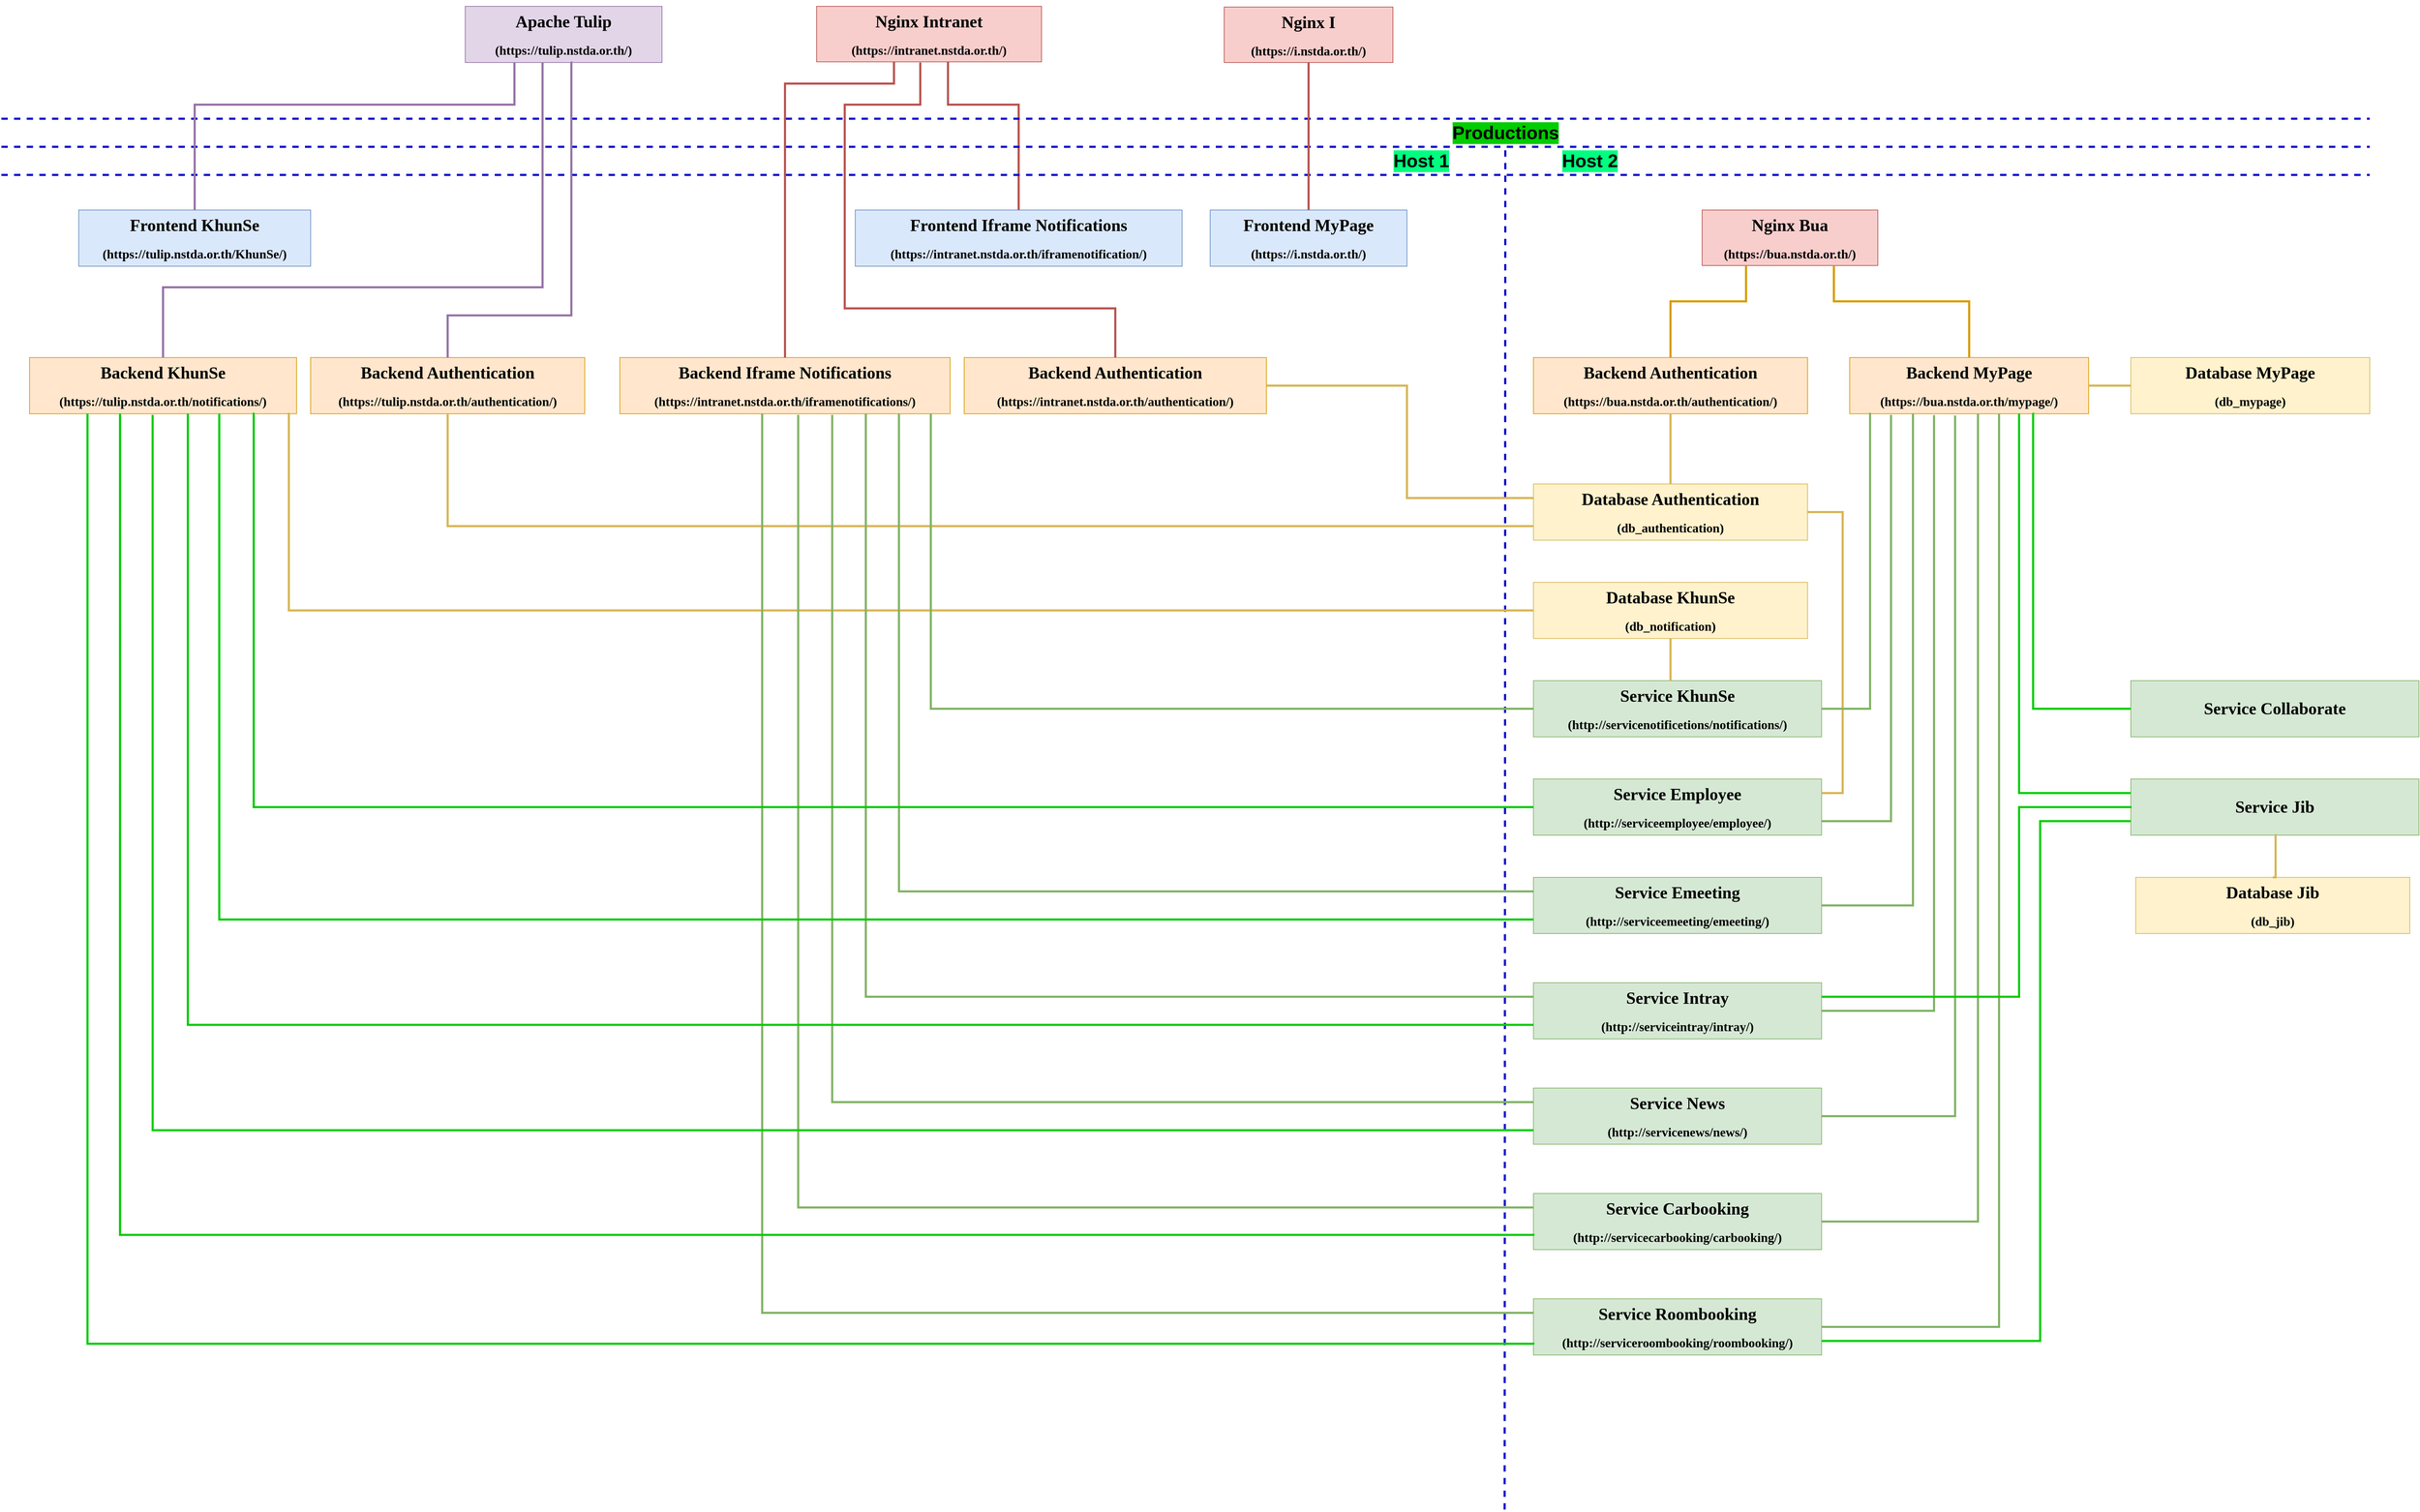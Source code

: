 <mxfile version="11.0.5" type="github"><diagram id="PuvWTiWuYBsvPE7_PsKm" name="Page-1"><mxGraphModel dx="5809" dy="1990" grid="1" gridSize="10" guides="1" tooltips="1" connect="1" arrows="1" fold="1" page="1" pageScale="1" pageWidth="827" pageHeight="1169" math="0" shadow="0"><root><mxCell id="0"/><mxCell id="1" parent="0"/><mxCell id="FU3L2KJ_LTW0EthmkaDW-1" value="&lt;h1&gt;&lt;font face=&quot;Tahoma&quot;&gt;Frontend Iframe Notifications&lt;/font&gt;&lt;/h1&gt;&lt;h2&gt;&lt;font face=&quot;Tahoma&quot;&gt;(https://intranet.nstda.or.th/iframenotification/)&lt;/font&gt;&lt;/h2&gt;" style="rounded=0;whiteSpace=wrap;html=1;fillColor=#dae8fc;strokeColor=#6c8ebf;" vertex="1" parent="1"><mxGeometry x="375" y="330" width="465" height="80" as="geometry"/></mxCell><mxCell id="FU3L2KJ_LTW0EthmkaDW-2" value="&lt;h1&gt;&lt;font face=&quot;Tahoma&quot;&gt;Frontend KhunSe&lt;/font&gt;&lt;/h1&gt;&lt;h2&gt;&lt;font face=&quot;Tahoma&quot;&gt;(https://tulip.nstda.or.th/KhunSe/)&lt;/font&gt;&lt;/h2&gt;" style="rounded=0;whiteSpace=wrap;html=1;fillColor=#dae8fc;strokeColor=#6c8ebf;" vertex="1" parent="1"><mxGeometry x="-730" y="330" width="330" height="80" as="geometry"/></mxCell><mxCell id="FU3L2KJ_LTW0EthmkaDW-3" value="&lt;h1&gt;&lt;font face=&quot;Tahoma&quot;&gt;Frontend MyPage&lt;/font&gt;&lt;/h1&gt;&lt;h2&gt;&lt;font face=&quot;Tahoma&quot;&gt;(https://i.nstda.or.th/)&lt;/font&gt;&lt;/h2&gt;" style="rounded=0;whiteSpace=wrap;html=1;fillColor=#dae8fc;strokeColor=#6c8ebf;" vertex="1" parent="1"><mxGeometry x="880" y="330" width="280" height="80" as="geometry"/></mxCell><mxCell id="FU3L2KJ_LTW0EthmkaDW-4" value="&lt;h1&gt;&lt;font face=&quot;Tahoma&quot;&gt;Backend KhunSe&lt;/font&gt;&lt;/h1&gt;&lt;h2&gt;&lt;font face=&quot;Tahoma&quot;&gt;(https://tulip.nstda.or.th/notifications/)&lt;/font&gt;&lt;/h2&gt;" style="rounded=0;whiteSpace=wrap;html=1;fillColor=#ffe6cc;strokeColor=#d79b00;" vertex="1" parent="1"><mxGeometry x="-800" y="540" width="380" height="80" as="geometry"/></mxCell><mxCell id="FU3L2KJ_LTW0EthmkaDW-5" style="edgeStyle=orthogonalEdgeStyle;rounded=0;orthogonalLoop=1;jettySize=auto;html=1;exitX=0.584;exitY=1;exitDx=0;exitDy=0;entryX=0.5;entryY=0;entryDx=0;entryDy=0;strokeColor=#b85450;strokeWidth=3;fontSize=26;endArrow=none;endFill=0;fillColor=#f8cecc;exitPerimeter=0;" edge="1" parent="1" source="FU3L2KJ_LTW0EthmkaDW-6" target="FU3L2KJ_LTW0EthmkaDW-1"><mxGeometry relative="1" as="geometry"><Array as="points"><mxPoint x="507" y="180"/><mxPoint x="608" y="180"/></Array></mxGeometry></mxCell><mxCell id="FU3L2KJ_LTW0EthmkaDW-6" value="&lt;h1&gt;&lt;font face=&quot;Tahoma&quot;&gt;Nginx Intranet&lt;/font&gt;&lt;/h1&gt;&lt;h2&gt;&lt;font face=&quot;Tahoma&quot;&gt;(https://intranet.nstda.or.th/)&lt;/font&gt;&lt;/h2&gt;" style="rounded=0;whiteSpace=wrap;html=1;fillColor=#f8cecc;strokeColor=#b85450;" vertex="1" parent="1"><mxGeometry x="320" y="40" width="320" height="79" as="geometry"/></mxCell><mxCell id="FU3L2KJ_LTW0EthmkaDW-7" value="&lt;h1&gt;&lt;font face=&quot;Tahoma&quot;&gt;Apache Tulip&lt;/font&gt;&lt;/h1&gt;&lt;h2&gt;&lt;font face=&quot;Tahoma&quot;&gt;(https://tulip.nstda.or.th/)&lt;/font&gt;&lt;/h2&gt;" style="rounded=0;whiteSpace=wrap;html=1;fillColor=#e1d5e7;strokeColor=#9673a6;" vertex="1" parent="1"><mxGeometry x="-180" y="40" width="280" height="80" as="geometry"/></mxCell><mxCell id="FU3L2KJ_LTW0EthmkaDW-8" value="&lt;h1&gt;&lt;font face=&quot;Tahoma&quot;&gt;Backend Authentication&lt;/font&gt;&lt;/h1&gt;&lt;h2&gt;&lt;font face=&quot;Tahoma&quot;&gt;(https://tulip.nstda.or.th/authentication/)&lt;/font&gt;&lt;/h2&gt;" style="rounded=0;whiteSpace=wrap;html=1;fillColor=#ffe6cc;strokeColor=#d79b00;" vertex="1" parent="1"><mxGeometry x="-400" y="540" width="390" height="80" as="geometry"/></mxCell><mxCell id="FU3L2KJ_LTW0EthmkaDW-9" value="" style="endArrow=none;dashed=1;html=1;strokeColor=#0000CC;strokeWidth=3;" edge="1" parent="1"><mxGeometry width="50" height="50" relative="1" as="geometry"><mxPoint x="-840" y="240" as="sourcePoint"/><mxPoint x="2530" y="240" as="targetPoint"/></mxGeometry></mxCell><mxCell id="FU3L2KJ_LTW0EthmkaDW-10" value="&lt;b style=&quot;font-size: 26px;&quot;&gt;&lt;font style=&quot;font-size: 26px;&quot;&gt;Host 1&lt;/font&gt;&lt;/b&gt;" style="text;html=1;resizable=0;points=[];align=center;verticalAlign=middle;labelBackgroundColor=#00FF80;fontSize=26;" vertex="1" connectable="0" parent="FU3L2KJ_LTW0EthmkaDW-9"><mxGeometry x="-0.139" y="-10" relative="1" as="geometry"><mxPoint x="569" y="10" as="offset"/></mxGeometry></mxCell><mxCell id="FU3L2KJ_LTW0EthmkaDW-11" value="&lt;h1&gt;&lt;font face=&quot;Tahoma&quot;&gt;Nginx I&lt;/font&gt;&lt;/h1&gt;&lt;h2&gt;&lt;font face=&quot;Tahoma&quot;&gt;(https://i.nstda.or.th/)&lt;/font&gt;&lt;/h2&gt;" style="rounded=0;whiteSpace=wrap;html=1;fillColor=#f8cecc;strokeColor=#b85450;" vertex="1" parent="1"><mxGeometry x="900" y="41" width="240" height="79" as="geometry"/></mxCell><mxCell id="FU3L2KJ_LTW0EthmkaDW-12" value="" style="endArrow=none;dashed=1;html=1;strokeColor=#0000CC;strokeWidth=3;" edge="1" parent="1"><mxGeometry width="50" height="50" relative="1" as="geometry"><mxPoint x="-840" y="280" as="sourcePoint"/><mxPoint x="2530" y="280" as="targetPoint"/></mxGeometry></mxCell><mxCell id="FU3L2KJ_LTW0EthmkaDW-13" value="" style="endArrow=none;dashed=1;html=1;strokeColor=#0000CC;strokeWidth=3;" edge="1" parent="1"><mxGeometry width="50" height="50" relative="1" as="geometry"><mxPoint x="1299.0" y="2180" as="sourcePoint"/><mxPoint x="1300" y="240" as="targetPoint"/></mxGeometry></mxCell><mxCell id="FU3L2KJ_LTW0EthmkaDW-14" value="&lt;h1&gt;&lt;font face=&quot;Tahoma&quot;&gt;Nginx Bua&lt;/font&gt;&lt;/h1&gt;&lt;h2&gt;&lt;font face=&quot;Tahoma&quot;&gt;(https://bua.nstda.or.th/)&lt;/font&gt;&lt;/h2&gt;" style="rounded=0;whiteSpace=wrap;html=1;fillColor=#f8cecc;strokeColor=#b85450;" vertex="1" parent="1"><mxGeometry x="1580" y="330" width="250" height="79" as="geometry"/></mxCell><mxCell id="FU3L2KJ_LTW0EthmkaDW-15" value="" style="endArrow=none;dashed=1;html=1;strokeColor=#0000CC;strokeWidth=3;" edge="1" parent="1"><mxGeometry width="50" height="50" relative="1" as="geometry"><mxPoint x="-840" y="200" as="sourcePoint"/><mxPoint x="2530" y="200" as="targetPoint"/></mxGeometry></mxCell><mxCell id="FU3L2KJ_LTW0EthmkaDW-16" value="&lt;b style=&quot;font-size: 26px&quot;&gt;&lt;font style=&quot;font-size: 26px&quot;&gt;Productions&lt;/font&gt;&lt;/b&gt;" style="text;html=1;resizable=0;points=[];align=center;verticalAlign=middle;labelBackgroundColor=#00CC00;fontSize=26;" vertex="1" connectable="0" parent="FU3L2KJ_LTW0EthmkaDW-15"><mxGeometry x="-0.139" y="-10" relative="1" as="geometry"><mxPoint x="689" y="10" as="offset"/></mxGeometry></mxCell><mxCell id="FU3L2KJ_LTW0EthmkaDW-17" value="&lt;b style=&quot;font-size: 26px&quot;&gt;&lt;font style=&quot;font-size: 26px&quot;&gt;Host 2&lt;/font&gt;&lt;/b&gt;" style="text;html=1;resizable=0;points=[];align=center;verticalAlign=middle;labelBackgroundColor=#00FF80;fontSize=26;" vertex="1" connectable="0" parent="1"><mxGeometry x="1436.048" y="249.195" as="geometry"><mxPoint x="-16" y="10.5" as="offset"/></mxGeometry></mxCell><mxCell id="FU3L2KJ_LTW0EthmkaDW-18" style="edgeStyle=orthogonalEdgeStyle;rounded=0;orthogonalLoop=1;jettySize=auto;html=1;exitX=0.25;exitY=1;exitDx=0;exitDy=0;entryX=0.5;entryY=0;entryDx=0;entryDy=0;strokeColor=#9673a6;strokeWidth=3;fontSize=26;endArrow=none;endFill=0;fillColor=#e1d5e7;" edge="1" parent="1" source="FU3L2KJ_LTW0EthmkaDW-7" target="FU3L2KJ_LTW0EthmkaDW-2"><mxGeometry relative="1" as="geometry"><mxPoint x="-233" y="100" as="sourcePoint"/><mxPoint x="-500" y="309" as="targetPoint"/><Array as="points"><mxPoint x="-110" y="180"/><mxPoint x="-565" y="180"/></Array></mxGeometry></mxCell><mxCell id="FU3L2KJ_LTW0EthmkaDW-19" style="edgeStyle=orthogonalEdgeStyle;rounded=0;orthogonalLoop=1;jettySize=auto;html=1;exitX=0.25;exitY=1;exitDx=0;exitDy=0;entryX=0.5;entryY=0;entryDx=0;entryDy=0;strokeColor=#9673a6;strokeWidth=3;fontSize=26;endArrow=none;endFill=0;fillColor=#e1d5e7;" edge="1" parent="1" target="FU3L2KJ_LTW0EthmkaDW-4"><mxGeometry relative="1" as="geometry"><mxPoint x="-70" y="120" as="sourcePoint"/><mxPoint x="-230" y="331" as="targetPoint"/><Array as="points"><mxPoint x="-70" y="440"/><mxPoint x="-610" y="440"/></Array></mxGeometry></mxCell><mxCell id="FU3L2KJ_LTW0EthmkaDW-20" style="edgeStyle=orthogonalEdgeStyle;rounded=0;orthogonalLoop=1;jettySize=auto;html=1;exitX=0.25;exitY=1;exitDx=0;exitDy=0;entryX=0.5;entryY=0;entryDx=0;entryDy=0;strokeColor=#9673a6;strokeWidth=3;fontSize=26;endArrow=none;endFill=0;fillColor=#e1d5e7;" edge="1" parent="1" target="FU3L2KJ_LTW0EthmkaDW-8"><mxGeometry relative="1" as="geometry"><mxPoint x="-30" y="120" as="sourcePoint"/><mxPoint x="-569" y="539" as="targetPoint"/><Array as="points"><mxPoint x="-29" y="480"/><mxPoint x="-205" y="480"/></Array></mxGeometry></mxCell><mxCell id="FU3L2KJ_LTW0EthmkaDW-21" value="&lt;h1&gt;&lt;font face=&quot;Tahoma&quot;&gt;Backend Iframe Notifications&lt;/font&gt;&lt;/h1&gt;&lt;h2&gt;&lt;font face=&quot;Tahoma&quot;&gt;(https://intranet.nstda.or.th/iframenotifications/)&lt;/font&gt;&lt;/h2&gt;" style="rounded=0;whiteSpace=wrap;html=1;fillColor=#ffe6cc;strokeColor=#d79b00;" vertex="1" parent="1"><mxGeometry x="40" y="540" width="470" height="80" as="geometry"/></mxCell><mxCell id="FU3L2KJ_LTW0EthmkaDW-22" value="&lt;h1&gt;&lt;font face=&quot;Tahoma&quot;&gt;Backend Authentication&lt;/font&gt;&lt;/h1&gt;&lt;h2&gt;&lt;font face=&quot;Tahoma&quot;&gt;(https://intranet.nstda.or.th/authentication/)&lt;/font&gt;&lt;/h2&gt;" style="rounded=0;whiteSpace=wrap;html=1;fillColor=#ffe6cc;strokeColor=#d79b00;" vertex="1" parent="1"><mxGeometry x="530" y="540" width="430" height="80" as="geometry"/></mxCell><mxCell id="FU3L2KJ_LTW0EthmkaDW-23" style="edgeStyle=orthogonalEdgeStyle;rounded=0;orthogonalLoop=1;jettySize=auto;html=1;entryX=0.5;entryY=0;entryDx=0;entryDy=0;strokeColor=#b85450;strokeWidth=3;fontSize=26;endArrow=none;endFill=0;fillColor=#f8cecc;" edge="1" parent="1" target="FU3L2KJ_LTW0EthmkaDW-22"><mxGeometry relative="1" as="geometry"><mxPoint x="467.5" y="120" as="sourcePoint"/><mxPoint x="618" y="340" as="targetPoint"/><Array as="points"><mxPoint x="468" y="180"/><mxPoint x="360" y="180"/><mxPoint x="360" y="470"/><mxPoint x="745" y="470"/></Array></mxGeometry></mxCell><mxCell id="FU3L2KJ_LTW0EthmkaDW-24" style="edgeStyle=orthogonalEdgeStyle;rounded=0;orthogonalLoop=1;jettySize=auto;html=1;exitX=0.344;exitY=1;exitDx=0;exitDy=0;entryX=0.5;entryY=0;entryDx=0;entryDy=0;strokeColor=#b85450;strokeWidth=3;fontSize=26;endArrow=none;endFill=0;fillColor=#f8cecc;exitPerimeter=0;" edge="1" parent="1" source="FU3L2KJ_LTW0EthmkaDW-6" target="FU3L2KJ_LTW0EthmkaDW-21"><mxGeometry relative="1" as="geometry"><mxPoint x="150" y="218" as="sourcePoint"/><mxPoint x="251" y="429" as="targetPoint"/><Array as="points"><mxPoint x="430" y="150"/><mxPoint x="275" y="150"/></Array></mxGeometry></mxCell><mxCell id="FU3L2KJ_LTW0EthmkaDW-25" style="edgeStyle=orthogonalEdgeStyle;rounded=0;orthogonalLoop=1;jettySize=auto;html=1;exitX=0.5;exitY=1;exitDx=0;exitDy=0;entryX=0.5;entryY=0;entryDx=0;entryDy=0;strokeColor=#b85450;strokeWidth=3;fontSize=26;endArrow=none;endFill=0;fillColor=#f8cecc;" edge="1" parent="1" source="FU3L2KJ_LTW0EthmkaDW-11" target="FU3L2KJ_LTW0EthmkaDW-3"><mxGeometry relative="1" as="geometry"><mxPoint x="517" y="129" as="sourcePoint"/><mxPoint x="618" y="340" as="targetPoint"/><Array as="points"><mxPoint x="1020" y="160"/><mxPoint x="1020" y="160"/></Array></mxGeometry></mxCell><mxCell id="FU3L2KJ_LTW0EthmkaDW-26" value="&lt;h1&gt;&lt;font face=&quot;Tahoma&quot;&gt;Backend Authentication&lt;/font&gt;&lt;/h1&gt;&lt;h2&gt;&lt;font face=&quot;Tahoma&quot;&gt;(https://bua.nstda.or.th/authentication/)&lt;/font&gt;&lt;/h2&gt;" style="rounded=0;whiteSpace=wrap;html=1;fillColor=#ffe6cc;strokeColor=#d79b00;" vertex="1" parent="1"><mxGeometry x="1340" y="540" width="390" height="80" as="geometry"/></mxCell><mxCell id="FU3L2KJ_LTW0EthmkaDW-27" style="edgeStyle=orthogonalEdgeStyle;rounded=0;orthogonalLoop=1;jettySize=auto;html=1;exitX=0.25;exitY=1;exitDx=0;exitDy=0;entryX=0.5;entryY=0;entryDx=0;entryDy=0;strokeColor=#d79b00;strokeWidth=3;fontSize=26;endArrow=none;endFill=0;fillColor=#ffe6cc;" edge="1" parent="1" source="FU3L2KJ_LTW0EthmkaDW-14" target="FU3L2KJ_LTW0EthmkaDW-26"><mxGeometry relative="1" as="geometry"><mxPoint x="517" y="129" as="sourcePoint"/><mxPoint x="618" y="340" as="targetPoint"/><Array as="points"><mxPoint x="1643" y="460"/><mxPoint x="1535" y="460"/></Array></mxGeometry></mxCell><mxCell id="FU3L2KJ_LTW0EthmkaDW-28" value="&lt;h1&gt;&lt;font face=&quot;Tahoma&quot;&gt;Backend MyPage&lt;/font&gt;&lt;/h1&gt;&lt;h2&gt;&lt;font face=&quot;Tahoma&quot;&gt;(https://bua.nstda.or.th/mypage/)&lt;/font&gt;&lt;/h2&gt;" style="rounded=0;whiteSpace=wrap;html=1;fillColor=#ffe6cc;strokeColor=#d79b00;" vertex="1" parent="1"><mxGeometry x="1790" y="540" width="340" height="80" as="geometry"/></mxCell><mxCell id="FU3L2KJ_LTW0EthmkaDW-29" style="edgeStyle=orthogonalEdgeStyle;rounded=0;orthogonalLoop=1;jettySize=auto;html=1;exitX=0.75;exitY=1;exitDx=0;exitDy=0;entryX=0.5;entryY=0;entryDx=0;entryDy=0;strokeColor=#d79b00;strokeWidth=3;fontSize=26;endArrow=none;endFill=0;fillColor=#ffe6cc;" edge="1" parent="1" source="FU3L2KJ_LTW0EthmkaDW-14" target="FU3L2KJ_LTW0EthmkaDW-28"><mxGeometry relative="1" as="geometry"><mxPoint x="1653" y="419" as="sourcePoint"/><mxPoint x="1545" y="550" as="targetPoint"/><Array as="points"><mxPoint x="1768" y="460"/><mxPoint x="1960" y="460"/></Array></mxGeometry></mxCell><mxCell id="FU3L2KJ_LTW0EthmkaDW-30" value="&lt;h1&gt;&lt;font face=&quot;Tahoma&quot;&gt;Database Authentication&lt;/font&gt;&lt;/h1&gt;&lt;div&gt;&lt;h2&gt;&lt;font face=&quot;Tahoma&quot;&gt;(db_authentication)&lt;/font&gt;&lt;/h2&gt;&lt;/div&gt;" style="rounded=0;whiteSpace=wrap;html=1;fillColor=#fff2cc;strokeColor=#d6b656;" vertex="1" parent="1"><mxGeometry x="1340" y="720" width="390" height="80" as="geometry"/></mxCell><mxCell id="FU3L2KJ_LTW0EthmkaDW-31" style="edgeStyle=orthogonalEdgeStyle;rounded=0;orthogonalLoop=1;jettySize=auto;html=1;exitX=0.5;exitY=1;exitDx=0;exitDy=0;entryX=0.5;entryY=0;entryDx=0;entryDy=0;strokeColor=#d6b656;strokeWidth=3;fontSize=26;endArrow=none;endFill=0;fillColor=#fff2cc;" edge="1" parent="1" source="FU3L2KJ_LTW0EthmkaDW-26" target="FU3L2KJ_LTW0EthmkaDW-30"><mxGeometry relative="1" as="geometry"><mxPoint x="1617.357" y="628.714" as="sourcePoint"/><mxPoint x="1510.214" y="760.143" as="targetPoint"/><Array as="points"><mxPoint x="1535" y="700"/><mxPoint x="1535" y="700"/></Array></mxGeometry></mxCell><mxCell id="FU3L2KJ_LTW0EthmkaDW-32" style="edgeStyle=orthogonalEdgeStyle;rounded=0;orthogonalLoop=1;jettySize=auto;html=1;exitX=1;exitY=0.5;exitDx=0;exitDy=0;entryX=0;entryY=0.25;entryDx=0;entryDy=0;strokeColor=#d6b656;strokeWidth=3;fontSize=26;endArrow=none;endFill=0;fillColor=#fff2cc;" edge="1" parent="1" source="FU3L2KJ_LTW0EthmkaDW-22" target="FU3L2KJ_LTW0EthmkaDW-30"><mxGeometry relative="1" as="geometry"><mxPoint x="1544.714" y="630.143" as="sourcePoint"/><mxPoint x="1544.714" y="730.143" as="targetPoint"/><Array as="points"><mxPoint x="1160" y="580"/><mxPoint x="1160" y="740"/></Array></mxGeometry></mxCell><mxCell id="FU3L2KJ_LTW0EthmkaDW-33" style="edgeStyle=orthogonalEdgeStyle;rounded=0;orthogonalLoop=1;jettySize=auto;html=1;exitX=0.5;exitY=1;exitDx=0;exitDy=0;entryX=0;entryY=0.75;entryDx=0;entryDy=0;strokeColor=#d6b656;strokeWidth=3;fontSize=26;endArrow=none;endFill=0;fillColor=#fff2cc;" edge="1" parent="1" source="FU3L2KJ_LTW0EthmkaDW-8" target="FU3L2KJ_LTW0EthmkaDW-30"><mxGeometry relative="1" as="geometry"><mxPoint x="899.929" y="650.143" as="sourcePoint"/><mxPoint x="1279.929" y="810.143" as="targetPoint"/><Array as="points"><mxPoint x="-205" y="780"/></Array></mxGeometry></mxCell><mxCell id="FU3L2KJ_LTW0EthmkaDW-34" value="&lt;h1&gt;&lt;font face=&quot;Tahoma&quot;&gt;Database KhunSe&lt;/font&gt;&lt;/h1&gt;&lt;div&gt;&lt;h2&gt;&lt;font face=&quot;Tahoma&quot;&gt;(db_notification)&lt;/font&gt;&lt;/h2&gt;&lt;/div&gt;" style="rounded=0;whiteSpace=wrap;html=1;fillColor=#fff2cc;strokeColor=#d6b656;" vertex="1" parent="1"><mxGeometry x="1340" y="860" width="390" height="80" as="geometry"/></mxCell><mxCell id="FU3L2KJ_LTW0EthmkaDW-35" value="&lt;h1&gt;&lt;font face=&quot;Tahoma&quot;&gt;Database MyPage&lt;/font&gt;&lt;/h1&gt;&lt;div&gt;&lt;h2&gt;&lt;font face=&quot;Tahoma&quot;&gt;(db_mypage)&lt;/font&gt;&lt;/h2&gt;&lt;/div&gt;" style="rounded=0;whiteSpace=wrap;html=1;fillColor=#fff2cc;strokeColor=#d6b656;" vertex="1" parent="1"><mxGeometry x="2190" y="540" width="340" height="80" as="geometry"/></mxCell><mxCell id="FU3L2KJ_LTW0EthmkaDW-36" style="edgeStyle=orthogonalEdgeStyle;rounded=0;orthogonalLoop=1;jettySize=auto;html=1;strokeColor=#d6b656;strokeWidth=3;fontSize=26;endArrow=none;endFill=0;fillColor=#fff2cc;entryX=0;entryY=0.5;entryDx=0;entryDy=0;" edge="1" parent="1" target="FU3L2KJ_LTW0EthmkaDW-35"><mxGeometry relative="1" as="geometry"><mxPoint x="2130" y="580" as="sourcePoint"/><mxPoint x="1958" y="722" as="targetPoint"/><Array as="points"><mxPoint x="2160" y="580"/><mxPoint x="2160" y="580"/></Array></mxGeometry></mxCell><mxCell id="FU3L2KJ_LTW0EthmkaDW-37" style="edgeStyle=orthogonalEdgeStyle;rounded=0;orthogonalLoop=1;jettySize=auto;html=1;entryX=0;entryY=0.5;entryDx=0;entryDy=0;strokeColor=#d6b656;strokeWidth=3;fontSize=26;endArrow=none;endFill=0;fillColor=#fff2cc;" edge="1" parent="1" target="FU3L2KJ_LTW0EthmkaDW-34"><mxGeometry relative="1" as="geometry"><mxPoint x="-430" y="620" as="sourcePoint"/><mxPoint x="1350.429" y="790.143" as="targetPoint"/><Array as="points"><mxPoint x="-431" y="900"/></Array></mxGeometry></mxCell><mxCell id="FU3L2KJ_LTW0EthmkaDW-38" value="&lt;h1&gt;&lt;font face=&quot;Tahoma&quot;&gt;Service KhunSe&lt;/font&gt;&lt;/h1&gt;&lt;h2&gt;&lt;font face=&quot;Tahoma&quot;&gt;(http://servicenotificetions/notifications/)&lt;/font&gt;&lt;/h2&gt;" style="rounded=0;whiteSpace=wrap;html=1;fillColor=#d5e8d4;strokeColor=#82b366;" vertex="1" parent="1"><mxGeometry x="1340" y="1000" width="410" height="80" as="geometry"/></mxCell><mxCell id="FU3L2KJ_LTW0EthmkaDW-39" style="edgeStyle=orthogonalEdgeStyle;rounded=0;orthogonalLoop=1;jettySize=auto;html=1;exitX=0.5;exitY=1;exitDx=0;exitDy=0;strokeColor=#d6b656;strokeWidth=3;fontSize=26;endArrow=none;endFill=0;fillColor=#fff2cc;" edge="1" parent="1" source="FU3L2KJ_LTW0EthmkaDW-34"><mxGeometry relative="1" as="geometry"><mxPoint x="1544.714" y="630.143" as="sourcePoint"/><mxPoint x="1535" y="1000" as="targetPoint"/><Array as="points"><mxPoint x="1535" y="990"/><mxPoint x="1535" y="990"/></Array></mxGeometry></mxCell><mxCell id="FU3L2KJ_LTW0EthmkaDW-40" value="&lt;h1&gt;&lt;font face=&quot;Tahoma&quot;&gt;Service Employee&lt;/font&gt;&lt;/h1&gt;&lt;h2&gt;&lt;font face=&quot;Tahoma&quot;&gt;(http://serviceemployee/employee/)&lt;/font&gt;&lt;/h2&gt;" style="rounded=0;whiteSpace=wrap;html=1;fillColor=#d5e8d4;strokeColor=#82b366;" vertex="1" parent="1"><mxGeometry x="1340" y="1140" width="410" height="80" as="geometry"/></mxCell><mxCell id="FU3L2KJ_LTW0EthmkaDW-41" style="edgeStyle=orthogonalEdgeStyle;rounded=0;orthogonalLoop=1;jettySize=auto;html=1;exitX=1;exitY=0.5;exitDx=0;exitDy=0;strokeColor=#d6b656;strokeWidth=3;fontSize=26;endArrow=none;endFill=0;fillColor=#fff2cc;entryX=1;entryY=0.25;entryDx=0;entryDy=0;" edge="1" parent="1" source="FU3L2KJ_LTW0EthmkaDW-30" target="FU3L2KJ_LTW0EthmkaDW-40"><mxGeometry relative="1" as="geometry"><mxPoint x="1544.714" y="950.143" as="sourcePoint"/><mxPoint x="1544.714" y="1010.143" as="targetPoint"/><Array as="points"><mxPoint x="1780" y="760"/><mxPoint x="1780" y="1160"/></Array></mxGeometry></mxCell><mxCell id="FU3L2KJ_LTW0EthmkaDW-42" value="&lt;h1&gt;&lt;font face=&quot;Tahoma&quot;&gt;Service Emeeting&lt;/font&gt;&lt;/h1&gt;&lt;h2&gt;&lt;font face=&quot;Tahoma&quot;&gt;(http://serviceemeeting/emeeting/)&lt;/font&gt;&lt;/h2&gt;" style="rounded=0;whiteSpace=wrap;html=1;fillColor=#d5e8d4;strokeColor=#82b366;" vertex="1" parent="1"><mxGeometry x="1340" y="1280" width="410" height="80" as="geometry"/></mxCell><mxCell id="FU3L2KJ_LTW0EthmkaDW-43" value="&lt;h1&gt;&lt;font face=&quot;Tahoma&quot;&gt;Service Intray&lt;/font&gt;&lt;/h1&gt;&lt;h2&gt;&lt;font face=&quot;Tahoma&quot;&gt;(http://serviceintray/intray/)&lt;/font&gt;&lt;/h2&gt;" style="rounded=0;whiteSpace=wrap;html=1;fillColor=#d5e8d4;strokeColor=#82b366;" vertex="1" parent="1"><mxGeometry x="1340" y="1430" width="410" height="80" as="geometry"/></mxCell><mxCell id="FU3L2KJ_LTW0EthmkaDW-44" value="&lt;h1&gt;&lt;font face=&quot;Tahoma&quot;&gt;Service News&lt;/font&gt;&lt;/h1&gt;&lt;h2&gt;&lt;font face=&quot;Tahoma&quot;&gt;(http://servicenews/news/)&lt;/font&gt;&lt;/h2&gt;" style="rounded=0;whiteSpace=wrap;html=1;fillColor=#d5e8d4;strokeColor=#82b366;" vertex="1" parent="1"><mxGeometry x="1340" y="1580" width="410" height="80" as="geometry"/></mxCell><mxCell id="FU3L2KJ_LTW0EthmkaDW-45" value="&lt;h1&gt;&lt;font face=&quot;Tahoma&quot;&gt;Service Carbooking&lt;/font&gt;&lt;/h1&gt;&lt;h2&gt;&lt;font face=&quot;Tahoma&quot;&gt;(http://servicecarbooking/carbooking/)&lt;/font&gt;&lt;/h2&gt;" style="rounded=0;whiteSpace=wrap;html=1;fillColor=#d5e8d4;strokeColor=#82b366;" vertex="1" parent="1"><mxGeometry x="1340" y="1730" width="410" height="80" as="geometry"/></mxCell><mxCell id="FU3L2KJ_LTW0EthmkaDW-46" value="&lt;h1&gt;&lt;font face=&quot;Tahoma&quot;&gt;Service Roombooking&lt;/font&gt;&lt;/h1&gt;&lt;h2&gt;&lt;font face=&quot;Tahoma&quot;&gt;(http://serviceroombooking/roombooking/)&lt;/font&gt;&lt;/h2&gt;" style="rounded=0;whiteSpace=wrap;html=1;fillColor=#d5e8d4;strokeColor=#82b366;" vertex="1" parent="1"><mxGeometry x="1340" y="1880" width="410" height="80" as="geometry"/></mxCell><mxCell id="FU3L2KJ_LTW0EthmkaDW-47" style="edgeStyle=orthogonalEdgeStyle;rounded=0;orthogonalLoop=1;jettySize=auto;html=1;strokeColor=#82b366;strokeWidth=3;fontSize=26;endArrow=none;endFill=0;fillColor=#d5e8d4;entryX=0;entryY=0.5;entryDx=0;entryDy=0;" edge="1" parent="1" target="FU3L2KJ_LTW0EthmkaDW-38"><mxGeometry relative="1" as="geometry"><mxPoint x="482.5" y="620" as="sourcePoint"/><mxPoint x="1340" y="1020" as="targetPoint"/><Array as="points"><mxPoint x="482" y="1040"/></Array></mxGeometry></mxCell><mxCell id="FU3L2KJ_LTW0EthmkaDW-48" style="edgeStyle=orthogonalEdgeStyle;rounded=0;orthogonalLoop=1;jettySize=auto;html=1;exitX=0.845;exitY=1;exitDx=0;exitDy=0;strokeColor=#82b366;strokeWidth=3;fontSize=26;endArrow=none;endFill=0;fillColor=#d5e8d4;entryX=0;entryY=0.25;entryDx=0;entryDy=0;exitPerimeter=0;" edge="1" parent="1" source="FU3L2KJ_LTW0EthmkaDW-21" target="FU3L2KJ_LTW0EthmkaDW-42"><mxGeometry relative="1" as="geometry"><mxPoint x="402" y="630" as="sourcePoint"/><mxPoint x="1350.333" y="1050" as="targetPoint"/><Array as="points"><mxPoint x="437" y="1300"/></Array></mxGeometry></mxCell><mxCell id="FU3L2KJ_LTW0EthmkaDW-49" style="edgeStyle=orthogonalEdgeStyle;rounded=0;orthogonalLoop=1;jettySize=auto;html=1;strokeColor=#82b366;strokeWidth=3;fontSize=26;endArrow=none;endFill=0;fillColor=#d5e8d4;entryX=0;entryY=0.25;entryDx=0;entryDy=0;" edge="1" parent="1" target="FU3L2KJ_LTW0EthmkaDW-43"><mxGeometry relative="1" as="geometry"><mxPoint x="390" y="620" as="sourcePoint"/><mxPoint x="1290" y="1420" as="targetPoint"/><Array as="points"><mxPoint x="390" y="1450"/></Array></mxGeometry></mxCell><mxCell id="FU3L2KJ_LTW0EthmkaDW-50" style="edgeStyle=orthogonalEdgeStyle;rounded=0;orthogonalLoop=1;jettySize=auto;html=1;strokeColor=#82b366;strokeWidth=3;fontSize=26;endArrow=none;endFill=0;fillColor=#d5e8d4;entryX=0;entryY=0.25;entryDx=0;entryDy=0;exitX=0.643;exitY=1.021;exitDx=0;exitDy=0;exitPerimeter=0;" edge="1" parent="1" source="FU3L2KJ_LTW0EthmkaDW-21" target="FU3L2KJ_LTW0EthmkaDW-44"><mxGeometry relative="1" as="geometry"><mxPoint x="290" y="650" as="sourcePoint"/><mxPoint x="1292.833" y="1480" as="targetPoint"/><Array as="points"><mxPoint x="342" y="1600"/></Array></mxGeometry></mxCell><mxCell id="FU3L2KJ_LTW0EthmkaDW-51" style="edgeStyle=orthogonalEdgeStyle;rounded=0;orthogonalLoop=1;jettySize=auto;html=1;strokeColor=#82b366;strokeWidth=3;fontSize=26;endArrow=none;endFill=0;fillColor=#d5e8d4;entryX=0;entryY=0.25;entryDx=0;entryDy=0;exitX=0.54;exitY=1.021;exitDx=0;exitDy=0;exitPerimeter=0;" edge="1" parent="1" source="FU3L2KJ_LTW0EthmkaDW-21" target="FU3L2KJ_LTW0EthmkaDW-45"><mxGeometry relative="1" as="geometry"><mxPoint x="294" y="660" as="sourcePoint"/><mxPoint x="1292.333" y="1738.5" as="targetPoint"/><Array as="points"><mxPoint x="294" y="1750"/></Array></mxGeometry></mxCell><mxCell id="FU3L2KJ_LTW0EthmkaDW-52" style="edgeStyle=orthogonalEdgeStyle;rounded=0;orthogonalLoop=1;jettySize=auto;html=1;strokeColor=#82b366;strokeWidth=3;fontSize=26;endArrow=none;endFill=0;fillColor=#d5e8d4;entryX=0;entryY=0.25;entryDx=0;entryDy=0;exitX=0.54;exitY=1.021;exitDx=0;exitDy=0;exitPerimeter=0;" edge="1" parent="1" target="FU3L2KJ_LTW0EthmkaDW-46"><mxGeometry relative="1" as="geometry"><mxPoint x="242.5" y="620" as="sourcePoint"/><mxPoint x="1288.833" y="1748.5" as="targetPoint"/><Array as="points"><mxPoint x="242" y="1900"/></Array></mxGeometry></mxCell><mxCell id="FU3L2KJ_LTW0EthmkaDW-53" style="edgeStyle=orthogonalEdgeStyle;rounded=0;orthogonalLoop=1;jettySize=auto;html=1;strokeColor=#00CC00;strokeWidth=3;fontSize=26;endArrow=none;endFill=0;fillColor=#d5e8d4;entryX=0;entryY=0.5;entryDx=0;entryDy=0;" edge="1" parent="1" target="FU3L2KJ_LTW0EthmkaDW-40"><mxGeometry relative="1" as="geometry"><mxPoint x="-480" y="620" as="sourcePoint"/><mxPoint x="1340" y="1070" as="targetPoint"/><Array as="points"><mxPoint x="-481" y="1180"/></Array></mxGeometry></mxCell><mxCell id="FU3L2KJ_LTW0EthmkaDW-54" style="edgeStyle=orthogonalEdgeStyle;rounded=0;orthogonalLoop=1;jettySize=auto;html=1;strokeColor=#00CC00;strokeWidth=3;fontSize=26;endArrow=none;endFill=0;fillColor=#d5e8d4;" edge="1" parent="1"><mxGeometry relative="1" as="geometry"><mxPoint x="-530" y="620" as="sourcePoint"/><mxPoint x="1340" y="1340" as="targetPoint"/><Array as="points"><mxPoint x="-530" y="1340"/></Array></mxGeometry></mxCell><mxCell id="FU3L2KJ_LTW0EthmkaDW-55" style="edgeStyle=orthogonalEdgeStyle;rounded=0;orthogonalLoop=1;jettySize=auto;html=1;strokeColor=#00CC00;strokeWidth=3;fontSize=26;endArrow=none;endFill=0;fillColor=#d5e8d4;exitX=0.593;exitY=1;exitDx=0;exitDy=0;exitPerimeter=0;" edge="1" parent="1" source="FU3L2KJ_LTW0EthmkaDW-4"><mxGeometry relative="1" as="geometry"><mxPoint x="-530.167" y="770" as="sourcePoint"/><mxPoint x="1340" y="1490" as="targetPoint"/><Array as="points"><mxPoint x="-575" y="1490"/></Array></mxGeometry></mxCell><mxCell id="FU3L2KJ_LTW0EthmkaDW-56" style="edgeStyle=orthogonalEdgeStyle;rounded=0;orthogonalLoop=1;jettySize=auto;html=1;strokeColor=#00CC00;strokeWidth=3;fontSize=26;endArrow=none;endFill=0;fillColor=#d5e8d4;exitX=0.461;exitY=1.021;exitDx=0;exitDy=0;exitPerimeter=0;" edge="1" parent="1" source="FU3L2KJ_LTW0EthmkaDW-4"><mxGeometry relative="1" as="geometry"><mxPoint x="-575.167" y="770" as="sourcePoint"/><mxPoint x="1340" y="1640" as="targetPoint"/><Array as="points"><mxPoint x="-625" y="1640"/></Array></mxGeometry></mxCell><mxCell id="FU3L2KJ_LTW0EthmkaDW-57" style="edgeStyle=orthogonalEdgeStyle;rounded=0;orthogonalLoop=1;jettySize=auto;html=1;strokeColor=#00CC00;strokeWidth=3;fontSize=26;endArrow=none;endFill=0;fillColor=#d5e8d4;exitX=0.339;exitY=1;exitDx=0;exitDy=0;exitPerimeter=0;" edge="1" parent="1" source="FU3L2KJ_LTW0EthmkaDW-4"><mxGeometry relative="1" as="geometry"><mxPoint x="-625.167" y="770.667" as="sourcePoint"/><mxPoint x="1340" y="1790" as="targetPoint"/><Array as="points"><mxPoint x="-671" y="1789"/></Array></mxGeometry></mxCell><mxCell id="FU3L2KJ_LTW0EthmkaDW-58" style="edgeStyle=orthogonalEdgeStyle;rounded=0;orthogonalLoop=1;jettySize=auto;html=1;strokeColor=#00CC00;strokeWidth=3;fontSize=26;endArrow=none;endFill=0;fillColor=#d5e8d4;" edge="1" parent="1"><mxGeometry relative="1" as="geometry"><mxPoint x="-717.5" y="620" as="sourcePoint"/><mxPoint x="1340" y="1945" as="targetPoint"/><Array as="points"><mxPoint x="-718" y="1944"/></Array></mxGeometry></mxCell><mxCell id="FU3L2KJ_LTW0EthmkaDW-59" style="edgeStyle=orthogonalEdgeStyle;rounded=0;orthogonalLoop=1;jettySize=auto;html=1;strokeColor=#82b366;strokeWidth=3;fontSize=26;endArrow=none;endFill=0;fillColor=#d5e8d4;entryX=1;entryY=0.5;entryDx=0;entryDy=0;" edge="1" parent="1" target="FU3L2KJ_LTW0EthmkaDW-38"><mxGeometry relative="1" as="geometry"><mxPoint x="1820" y="620" as="sourcePoint"/><mxPoint x="2748.333" y="1130" as="targetPoint"/><Array as="points"><mxPoint x="1819" y="1040"/></Array></mxGeometry></mxCell><mxCell id="FU3L2KJ_LTW0EthmkaDW-60" style="edgeStyle=orthogonalEdgeStyle;rounded=0;orthogonalLoop=1;jettySize=auto;html=1;strokeColor=#82b366;strokeWidth=3;fontSize=26;endArrow=none;endFill=0;fillColor=#d5e8d4;entryX=1;entryY=0.5;entryDx=0;entryDy=0;exitX=0.173;exitY=1.021;exitDx=0;exitDy=0;exitPerimeter=0;" edge="1" parent="1" source="FU3L2KJ_LTW0EthmkaDW-28"><mxGeometry relative="1" as="geometry"><mxPoint x="1818.167" y="780" as="sourcePoint"/><mxPoint x="1750" y="1200" as="targetPoint"/><Array as="points"><mxPoint x="1849" y="1200"/></Array></mxGeometry></mxCell><mxCell id="FU3L2KJ_LTW0EthmkaDW-61" style="edgeStyle=orthogonalEdgeStyle;rounded=0;orthogonalLoop=1;jettySize=auto;html=1;strokeColor=#82b366;strokeWidth=3;fontSize=26;endArrow=none;endFill=0;fillColor=#d5e8d4;entryX=1;entryY=0.5;entryDx=0;entryDy=0;" edge="1" parent="1"><mxGeometry relative="1" as="geometry"><mxPoint x="1880" y="620" as="sourcePoint"/><mxPoint x="1750" y="1320" as="targetPoint"/><Array as="points"><mxPoint x="1880" y="1320"/></Array></mxGeometry></mxCell><mxCell id="FU3L2KJ_LTW0EthmkaDW-62" style="edgeStyle=orthogonalEdgeStyle;rounded=0;orthogonalLoop=1;jettySize=auto;html=1;strokeColor=#82b366;strokeWidth=3;fontSize=26;endArrow=none;endFill=0;fillColor=#d5e8d4;entryX=1;entryY=0.5;entryDx=0;entryDy=0;exitX=0.349;exitY=1.042;exitDx=0;exitDy=0;exitPerimeter=0;" edge="1" parent="1" source="FU3L2KJ_LTW0EthmkaDW-28"><mxGeometry relative="1" as="geometry"><mxPoint x="1881.833" y="770" as="sourcePoint"/><mxPoint x="1750" y="1470" as="targetPoint"/><Array as="points"><mxPoint x="1910" y="623"/><mxPoint x="1910" y="1470"/></Array></mxGeometry></mxCell><mxCell id="FU3L2KJ_LTW0EthmkaDW-63" style="edgeStyle=orthogonalEdgeStyle;rounded=0;orthogonalLoop=1;jettySize=auto;html=1;strokeColor=#82b366;strokeWidth=3;fontSize=26;endArrow=none;endFill=0;fillColor=#d5e8d4;entryX=1;entryY=0.5;entryDx=0;entryDy=0;" edge="1" parent="1" target="FU3L2KJ_LTW0EthmkaDW-44"><mxGeometry relative="1" as="geometry"><mxPoint x="1940" y="622.5" as="sourcePoint"/><mxPoint x="1829.333" y="1586.5" as="targetPoint"/><Array as="points"><mxPoint x="1940" y="1620"/></Array></mxGeometry></mxCell><mxCell id="FU3L2KJ_LTW0EthmkaDW-64" style="edgeStyle=orthogonalEdgeStyle;rounded=0;orthogonalLoop=1;jettySize=auto;html=1;strokeColor=#82b366;strokeWidth=3;fontSize=26;endArrow=none;endFill=0;fillColor=#d5e8d4;entryX=1;entryY=0.5;entryDx=0;entryDy=0;" edge="1" parent="1" target="FU3L2KJ_LTW0EthmkaDW-45"><mxGeometry relative="1" as="geometry"><mxPoint x="1972.5" y="620" as="sourcePoint"/><mxPoint x="1880" y="1720" as="targetPoint"/><Array as="points"><mxPoint x="1972" y="1770"/></Array></mxGeometry></mxCell><mxCell id="FU3L2KJ_LTW0EthmkaDW-65" style="edgeStyle=orthogonalEdgeStyle;rounded=0;orthogonalLoop=1;jettySize=auto;html=1;strokeColor=#82b366;strokeWidth=3;fontSize=26;endArrow=none;endFill=0;fillColor=#d5e8d4;entryX=1;entryY=0.5;entryDx=0;entryDy=0;" edge="1" parent="1"><mxGeometry relative="1" as="geometry"><mxPoint x="2002.5" y="620" as="sourcePoint"/><mxPoint x="1750" y="1920" as="targetPoint"/><Array as="points"><mxPoint x="2002" y="1920"/></Array></mxGeometry></mxCell><mxCell id="FU3L2KJ_LTW0EthmkaDW-66" value="&lt;h1&gt;&lt;font face=&quot;Tahoma&quot;&gt;Service Collaborate&lt;/font&gt;&lt;/h1&gt;" style="rounded=0;whiteSpace=wrap;html=1;fillColor=#d5e8d4;strokeColor=#82b366;" vertex="1" parent="1"><mxGeometry x="2190" y="1000" width="410" height="80" as="geometry"/></mxCell><mxCell id="FU3L2KJ_LTW0EthmkaDW-67" value="&lt;h1&gt;&lt;font face=&quot;Tahoma&quot;&gt;Service Jib&lt;/font&gt;&lt;/h1&gt;" style="rounded=0;whiteSpace=wrap;html=1;fillColor=#d5e8d4;strokeColor=#82b366;" vertex="1" parent="1"><mxGeometry x="2190" y="1140" width="410" height="80" as="geometry"/></mxCell><mxCell id="FU3L2KJ_LTW0EthmkaDW-68" value="&lt;h1&gt;&lt;font face=&quot;Tahoma&quot;&gt;Database Jib&lt;/font&gt;&lt;/h1&gt;&lt;div&gt;&lt;h2&gt;&lt;font face=&quot;Tahoma&quot;&gt;(db_jib)&lt;/font&gt;&lt;/h2&gt;&lt;/div&gt;" style="rounded=0;whiteSpace=wrap;html=1;fillColor=#fff2cc;strokeColor=#d6b656;" vertex="1" parent="1"><mxGeometry x="2197" y="1280" width="390" height="80" as="geometry"/></mxCell><mxCell id="FU3L2KJ_LTW0EthmkaDW-69" style="edgeStyle=orthogonalEdgeStyle;rounded=0;orthogonalLoop=1;jettySize=auto;html=1;exitX=0.5;exitY=1;exitDx=0;exitDy=0;strokeColor=#d6b656;strokeWidth=3;fontSize=26;endArrow=none;endFill=0;fillColor=#fff2cc;entryX=0.5;entryY=0;entryDx=0;entryDy=0;" edge="1" parent="1" source="FU3L2KJ_LTW0EthmkaDW-67" target="FU3L2KJ_LTW0EthmkaDW-68"><mxGeometry relative="1" as="geometry"><mxPoint x="1546" y="950" as="sourcePoint"/><mxPoint x="1546" y="1010" as="targetPoint"/><Array as="points"><mxPoint x="2396" y="1280"/></Array></mxGeometry></mxCell><mxCell id="FU3L2KJ_LTW0EthmkaDW-72" style="edgeStyle=orthogonalEdgeStyle;rounded=0;orthogonalLoop=1;jettySize=auto;html=1;strokeColor=#00CC00;strokeWidth=3;fontSize=26;endArrow=none;endFill=0;fillColor=#d5e8d4;exitX=1;exitY=0.75;exitDx=0;exitDy=0;entryX=0;entryY=0.75;entryDx=0;entryDy=0;" edge="1" parent="1" source="FU3L2KJ_LTW0EthmkaDW-46" target="FU3L2KJ_LTW0EthmkaDW-67"><mxGeometry relative="1" as="geometry"><mxPoint x="2281" y="1710" as="sourcePoint"/><mxPoint x="2320" y="2150" as="targetPoint"/><Array as="points"><mxPoint x="2061" y="1940"/><mxPoint x="2061" y="1200"/></Array></mxGeometry></mxCell><mxCell id="FU3L2KJ_LTW0EthmkaDW-73" style="edgeStyle=orthogonalEdgeStyle;rounded=0;orthogonalLoop=1;jettySize=auto;html=1;strokeColor=#00CC00;strokeWidth=3;fontSize=26;endArrow=none;endFill=0;fillColor=#d5e8d4;exitX=1;exitY=0.25;exitDx=0;exitDy=0;" edge="1" parent="1" source="FU3L2KJ_LTW0EthmkaDW-43"><mxGeometry relative="1" as="geometry"><mxPoint x="1750" y="1907.5" as="sourcePoint"/><mxPoint x="2191" y="1180" as="targetPoint"/><Array as="points"><mxPoint x="2031" y="1450"/><mxPoint x="2031" y="1180"/></Array></mxGeometry></mxCell><mxCell id="FU3L2KJ_LTW0EthmkaDW-74" style="edgeStyle=orthogonalEdgeStyle;rounded=0;orthogonalLoop=1;jettySize=auto;html=1;strokeColor=#00CC00;strokeWidth=3;fontSize=26;endArrow=none;endFill=0;fillColor=#d5e8d4;entryX=0;entryY=0.25;entryDx=0;entryDy=0;" edge="1" parent="1" target="FU3L2KJ_LTW0EthmkaDW-67"><mxGeometry relative="1" as="geometry"><mxPoint x="2031" y="620" as="sourcePoint"/><mxPoint x="2201" y="1190" as="targetPoint"/><Array as="points"><mxPoint x="2031" y="1160"/></Array></mxGeometry></mxCell><mxCell id="FU3L2KJ_LTW0EthmkaDW-75" style="edgeStyle=orthogonalEdgeStyle;rounded=0;orthogonalLoop=1;jettySize=auto;html=1;strokeColor=#00CC00;strokeWidth=3;fontSize=26;endArrow=none;endFill=0;fillColor=#d5e8d4;entryX=0;entryY=0.5;entryDx=0;entryDy=0;" edge="1" parent="1" target="FU3L2KJ_LTW0EthmkaDW-66"><mxGeometry relative="1" as="geometry"><mxPoint x="2050" y="620" as="sourcePoint"/><mxPoint x="2210" y="1160" as="targetPoint"/><Array as="points"><mxPoint x="2051" y="1040"/></Array></mxGeometry></mxCell></root></mxGraphModel></diagram></mxfile>